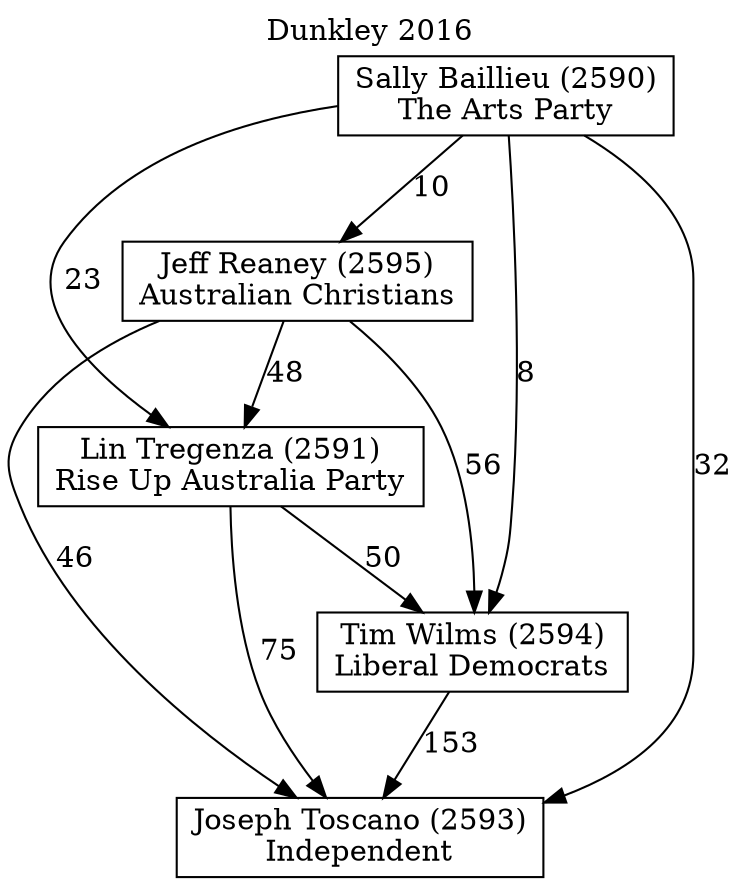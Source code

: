 // House preference flow
digraph "Joseph Toscano (2593)_Dunkley_2016" {
	graph [label="Dunkley 2016" labelloc=t mclimit=10]
	node [shape=box]
	"Joseph Toscano (2593)" [label="Joseph Toscano (2593)
Independent"]
	"Tim Wilms (2594)" [label="Tim Wilms (2594)
Liberal Democrats"]
	"Lin Tregenza (2591)" [label="Lin Tregenza (2591)
Rise Up Australia Party"]
	"Jeff Reaney (2595)" [label="Jeff Reaney (2595)
Australian Christians"]
	"Sally Baillieu (2590)" [label="Sally Baillieu (2590)
The Arts Party"]
	"Tim Wilms (2594)" -> "Joseph Toscano (2593)" [label=153]
	"Lin Tregenza (2591)" -> "Tim Wilms (2594)" [label=50]
	"Jeff Reaney (2595)" -> "Lin Tregenza (2591)" [label=48]
	"Sally Baillieu (2590)" -> "Jeff Reaney (2595)" [label=10]
	"Lin Tregenza (2591)" -> "Joseph Toscano (2593)" [label=75]
	"Jeff Reaney (2595)" -> "Joseph Toscano (2593)" [label=46]
	"Sally Baillieu (2590)" -> "Joseph Toscano (2593)" [label=32]
	"Sally Baillieu (2590)" -> "Lin Tregenza (2591)" [label=23]
	"Jeff Reaney (2595)" -> "Tim Wilms (2594)" [label=56]
	"Sally Baillieu (2590)" -> "Tim Wilms (2594)" [label=8]
}
